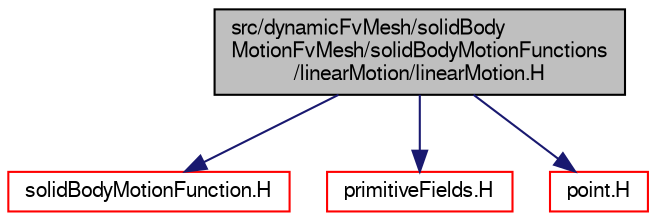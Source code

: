digraph "src/dynamicFvMesh/solidBodyMotionFvMesh/solidBodyMotionFunctions/linearMotion/linearMotion.H"
{
  bgcolor="transparent";
  edge [fontname="FreeSans",fontsize="10",labelfontname="FreeSans",labelfontsize="10"];
  node [fontname="FreeSans",fontsize="10",shape=record];
  Node0 [label="src/dynamicFvMesh/solidBody\lMotionFvMesh/solidBodyMotionFunctions\l/linearMotion/linearMotion.H",height=0.2,width=0.4,color="black", fillcolor="grey75", style="filled", fontcolor="black"];
  Node0 -> Node1 [color="midnightblue",fontsize="10",style="solid",fontname="FreeSans"];
  Node1 [label="solidBodyMotionFunction.H",height=0.2,width=0.4,color="red",URL="$a00341.html"];
  Node0 -> Node167 [color="midnightblue",fontsize="10",style="solid",fontname="FreeSans"];
  Node167 [label="primitiveFields.H",height=0.2,width=0.4,color="red",URL="$a09635.html",tooltip="Specialisations of Field<T> for scalar, vector and tensor. "];
  Node0 -> Node173 [color="midnightblue",fontsize="10",style="solid",fontname="FreeSans"];
  Node173 [label="point.H",height=0.2,width=0.4,color="red",URL="$a12059.html"];
}
